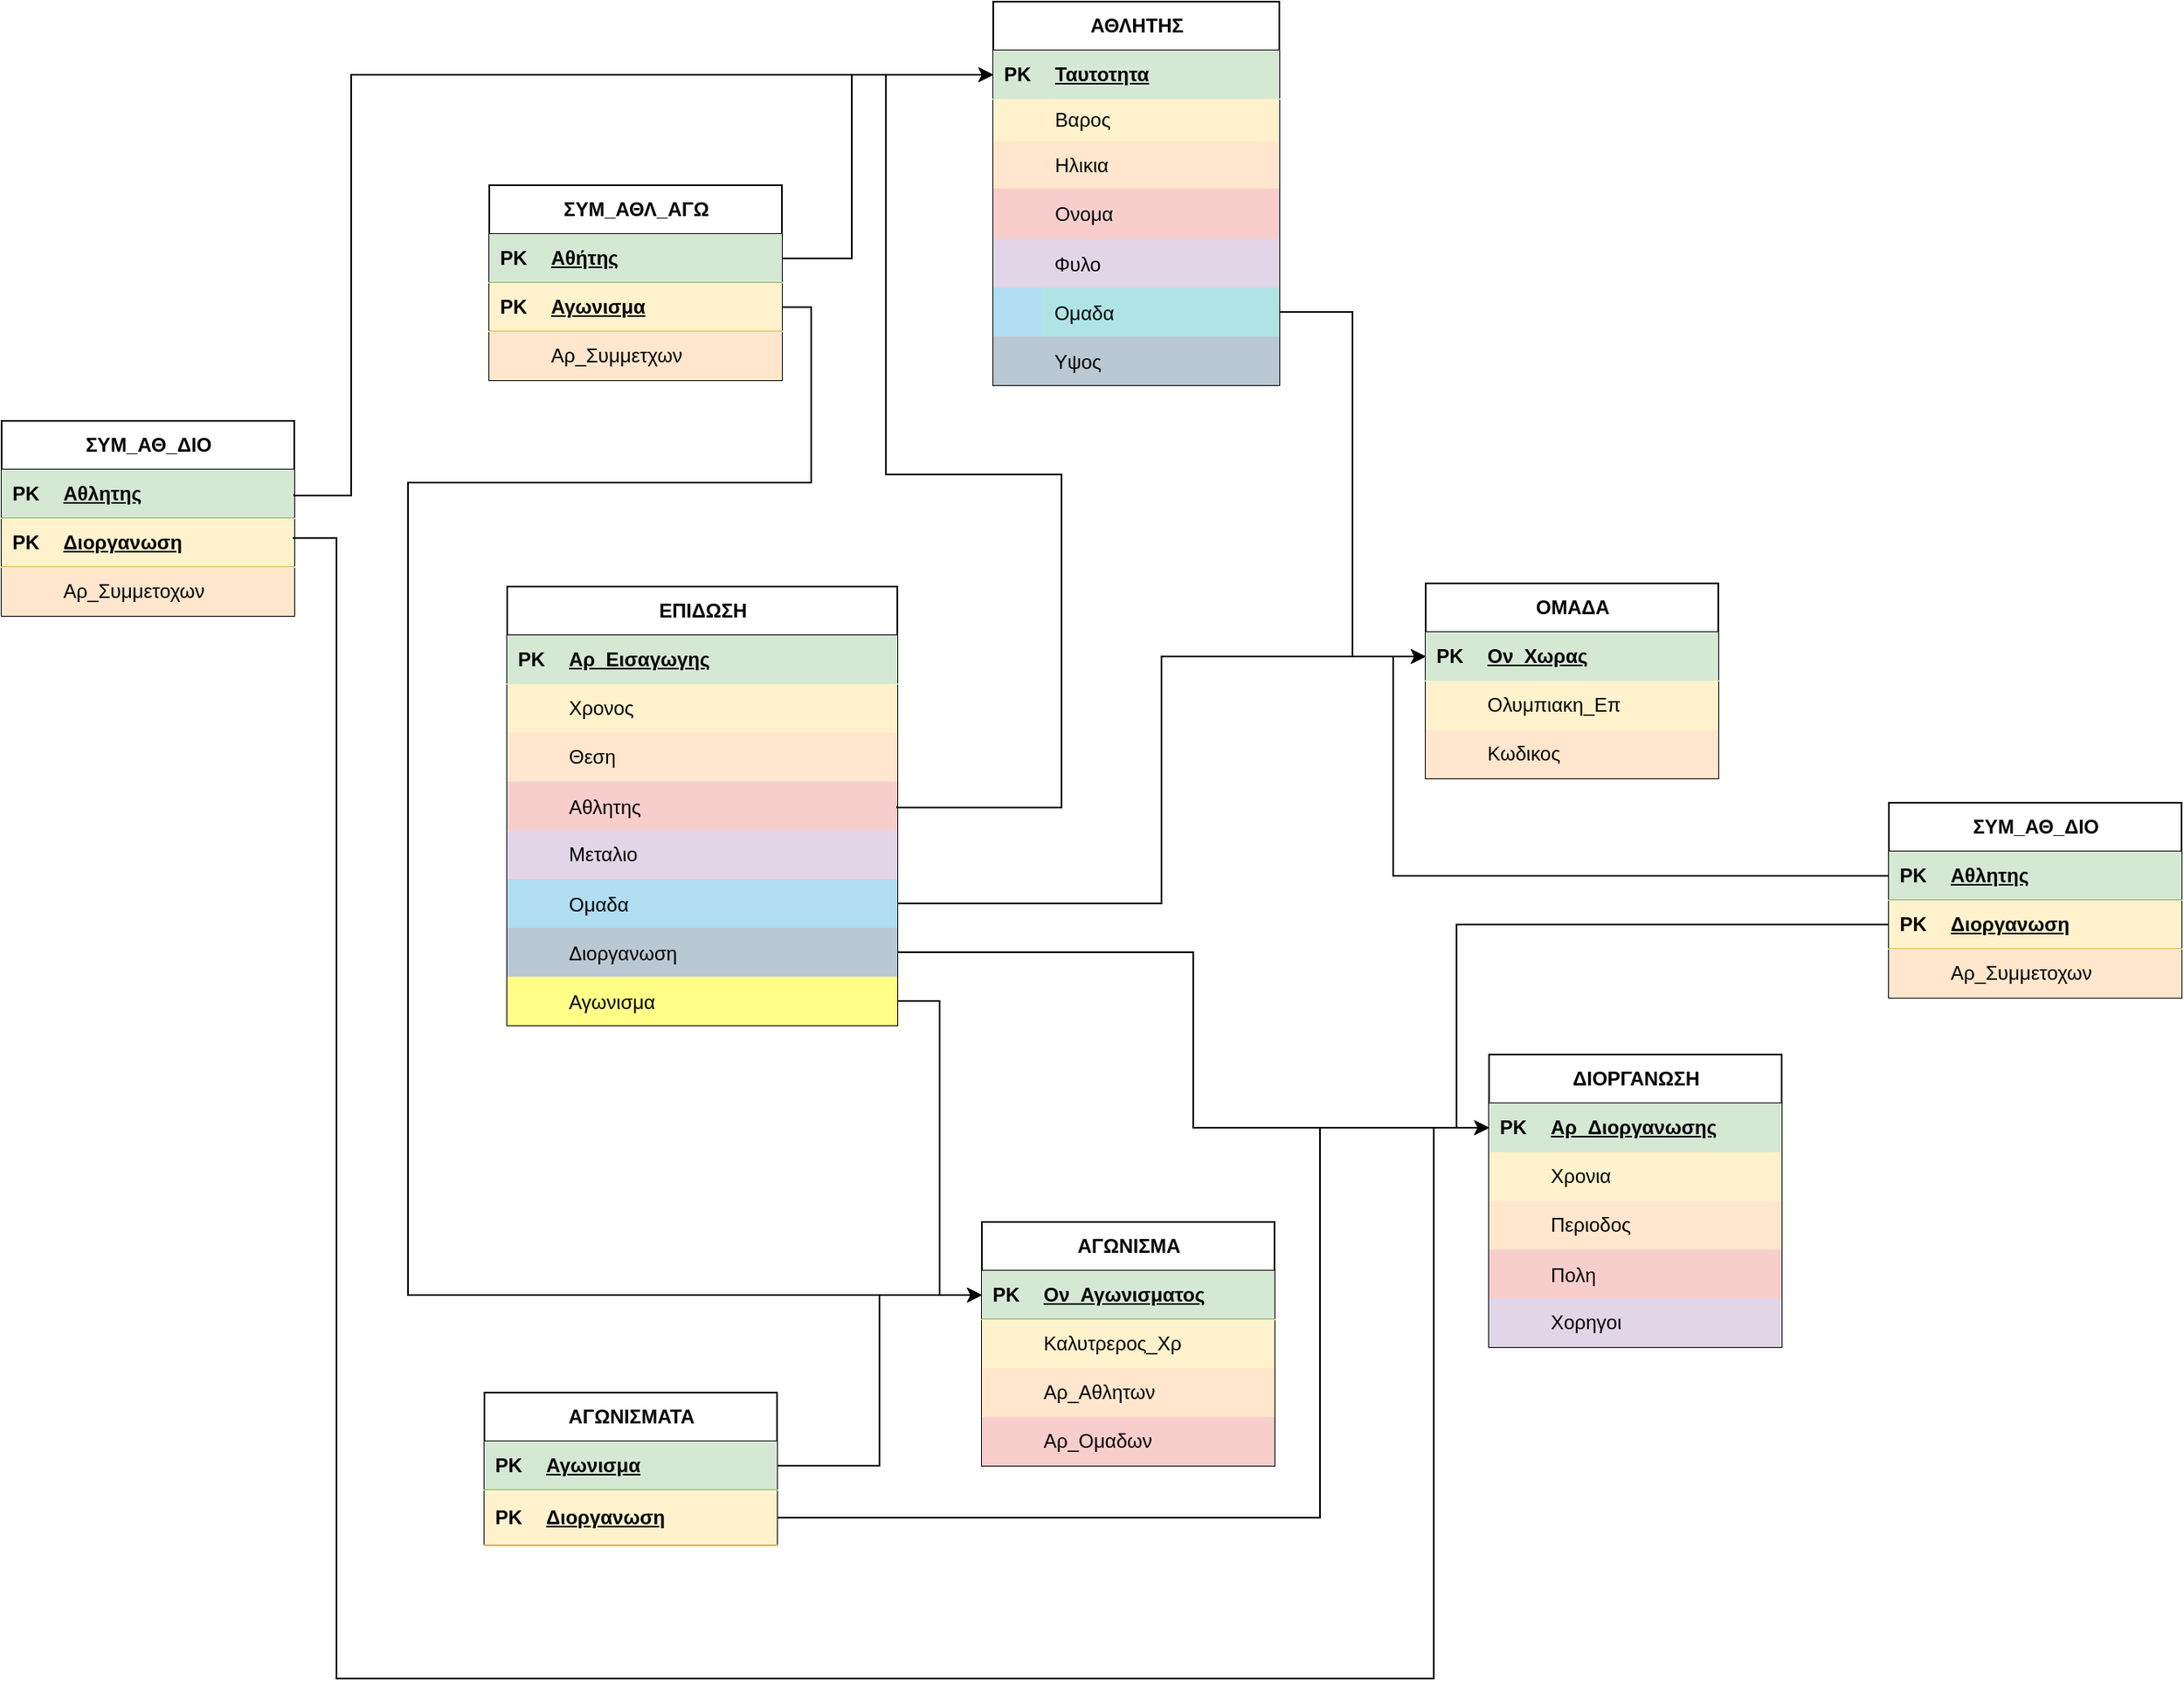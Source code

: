 <mxfile version="24.2.2" type="github">
  <diagram name="Page-1" id="Tyy3aNfQxwjEE3_ox_3G">
    <mxGraphModel dx="3590" dy="1300" grid="0" gridSize="10" guides="1" tooltips="1" connect="1" arrows="1" fold="1" page="0" pageScale="1" pageWidth="850" pageHeight="1100" math="0" shadow="0">
      <root>
        <mxCell id="0" />
        <mxCell id="1" parent="0" />
        <mxCell id="5tVEvr6lmRdlk8YmA_Rq-5" value="ΑΘΛΗΤΗΣ" style="shape=table;startSize=30;container=1;collapsible=1;childLayout=tableLayout;fixedRows=1;rowLines=0;fontStyle=1;align=center;resizeLast=1;html=1;" parent="1" vertex="1">
          <mxGeometry x="-586" y="44" width="176" height="236.059" as="geometry" />
        </mxCell>
        <mxCell id="5tVEvr6lmRdlk8YmA_Rq-6" value="" style="shape=tableRow;horizontal=0;startSize=0;swimlaneHead=0;swimlaneBody=0;fillColor=#d5e8d4;collapsible=0;dropTarget=0;points=[[0,0.5],[1,0.5]];portConstraint=eastwest;top=0;left=0;right=0;bottom=1;strokeColor=#82b366;" parent="5tVEvr6lmRdlk8YmA_Rq-5" vertex="1">
          <mxGeometry y="30" width="176" height="30" as="geometry" />
        </mxCell>
        <mxCell id="5tVEvr6lmRdlk8YmA_Rq-7" value="PK" style="shape=partialRectangle;connectable=0;fillColor=#d5e8d4;top=0;left=0;bottom=0;right=0;fontStyle=1;overflow=hidden;whiteSpace=wrap;html=1;strokeColor=#82b366;" parent="5tVEvr6lmRdlk8YmA_Rq-6" vertex="1">
          <mxGeometry width="29.583" height="30" as="geometry">
            <mxRectangle width="29.583" height="30" as="alternateBounds" />
          </mxGeometry>
        </mxCell>
        <mxCell id="5tVEvr6lmRdlk8YmA_Rq-8" value="Ταυτοτητα" style="shape=partialRectangle;connectable=0;fillColor=#d5e8d4;top=0;left=0;bottom=0;right=0;align=left;spacingLeft=6;fontStyle=5;overflow=hidden;whiteSpace=wrap;html=1;strokeColor=#82b366;" parent="5tVEvr6lmRdlk8YmA_Rq-6" vertex="1">
          <mxGeometry x="29.583" width="146.417" height="30" as="geometry">
            <mxRectangle width="146.417" height="30" as="alternateBounds" />
          </mxGeometry>
        </mxCell>
        <mxCell id="5tVEvr6lmRdlk8YmA_Rq-9" value="" style="shape=tableRow;horizontal=0;startSize=0;swimlaneHead=0;swimlaneBody=0;fillColor=#fff2cc;collapsible=0;dropTarget=0;points=[[0,0.5],[1,0.5]];portConstraint=eastwest;top=0;left=0;right=0;bottom=0;strokeColor=#d6b656;" parent="5tVEvr6lmRdlk8YmA_Rq-5" vertex="1">
          <mxGeometry y="60" width="176" height="26" as="geometry" />
        </mxCell>
        <mxCell id="5tVEvr6lmRdlk8YmA_Rq-10" value="" style="shape=partialRectangle;connectable=0;fillColor=none;top=0;left=0;bottom=0;right=0;editable=1;overflow=hidden;whiteSpace=wrap;html=1;" parent="5tVEvr6lmRdlk8YmA_Rq-9" vertex="1">
          <mxGeometry width="29.583" height="26" as="geometry">
            <mxRectangle width="29.583" height="26" as="alternateBounds" />
          </mxGeometry>
        </mxCell>
        <mxCell id="5tVEvr6lmRdlk8YmA_Rq-11" value="Βαρος" style="shape=partialRectangle;connectable=0;fillColor=#fff2cc;top=0;left=0;bottom=0;right=0;align=left;spacingLeft=6;overflow=hidden;whiteSpace=wrap;html=1;strokeColor=#d6b656;" parent="5tVEvr6lmRdlk8YmA_Rq-9" vertex="1">
          <mxGeometry x="29.583" width="146.417" height="26" as="geometry">
            <mxRectangle width="146.417" height="26" as="alternateBounds" />
          </mxGeometry>
        </mxCell>
        <mxCell id="5tVEvr6lmRdlk8YmA_Rq-12" value="" style="shape=tableRow;horizontal=0;startSize=0;swimlaneHead=0;swimlaneBody=0;fillColor=#ffe6cc;collapsible=0;dropTarget=0;points=[[0,0.5],[1,0.5]];portConstraint=eastwest;top=0;left=0;right=0;bottom=0;strokeColor=#d79b00;" parent="5tVEvr6lmRdlk8YmA_Rq-5" vertex="1">
          <mxGeometry y="86" width="176" height="29" as="geometry" />
        </mxCell>
        <mxCell id="5tVEvr6lmRdlk8YmA_Rq-13" value="" style="shape=partialRectangle;connectable=0;fillColor=none;top=0;left=0;bottom=0;right=0;editable=1;overflow=hidden;whiteSpace=wrap;html=1;" parent="5tVEvr6lmRdlk8YmA_Rq-12" vertex="1">
          <mxGeometry width="29.583" height="29" as="geometry">
            <mxRectangle width="29.583" height="29" as="alternateBounds" />
          </mxGeometry>
        </mxCell>
        <mxCell id="5tVEvr6lmRdlk8YmA_Rq-14" value="Ηλικια" style="shape=partialRectangle;connectable=0;fillColor=#ffe6cc;top=0;left=0;bottom=0;right=0;align=left;spacingLeft=6;overflow=hidden;whiteSpace=wrap;html=1;strokeColor=#d79b00;" parent="5tVEvr6lmRdlk8YmA_Rq-12" vertex="1">
          <mxGeometry x="29.583" width="146.417" height="29" as="geometry">
            <mxRectangle width="146.417" height="29" as="alternateBounds" />
          </mxGeometry>
        </mxCell>
        <mxCell id="5tVEvr6lmRdlk8YmA_Rq-15" value="" style="shape=tableRow;horizontal=0;startSize=0;swimlaneHead=0;swimlaneBody=0;fillColor=#f8cecc;collapsible=0;dropTarget=0;points=[[0,0.5],[1,0.5]];portConstraint=eastwest;top=0;left=0;right=0;bottom=0;strokeColor=#b85450;" parent="5tVEvr6lmRdlk8YmA_Rq-5" vertex="1">
          <mxGeometry y="115" width="176" height="31" as="geometry" />
        </mxCell>
        <mxCell id="5tVEvr6lmRdlk8YmA_Rq-16" value="" style="shape=partialRectangle;connectable=0;fillColor=none;top=0;left=0;bottom=0;right=0;editable=1;overflow=hidden;whiteSpace=wrap;html=1;" parent="5tVEvr6lmRdlk8YmA_Rq-15" vertex="1">
          <mxGeometry width="29.583" height="31" as="geometry">
            <mxRectangle width="29.583" height="31" as="alternateBounds" />
          </mxGeometry>
        </mxCell>
        <mxCell id="5tVEvr6lmRdlk8YmA_Rq-17" value="Ονομα" style="shape=partialRectangle;connectable=0;fillColor=#f8cecc;top=0;left=0;bottom=0;right=0;align=left;spacingLeft=6;overflow=hidden;whiteSpace=wrap;html=1;strokeColor=#b85450;" parent="5tVEvr6lmRdlk8YmA_Rq-15" vertex="1">
          <mxGeometry x="29.583" width="146.417" height="31" as="geometry">
            <mxRectangle width="146.417" height="31" as="alternateBounds" />
          </mxGeometry>
        </mxCell>
        <mxCell id="5tVEvr6lmRdlk8YmA_Rq-31" value="" style="shape=tableRow;horizontal=0;startSize=0;swimlaneHead=0;swimlaneBody=0;fillColor=#e1d5e7;collapsible=0;dropTarget=0;points=[[0,0.5],[1,0.5]];portConstraint=eastwest;top=0;left=0;right=0;bottom=0;strokeColor=#9673a6;" parent="5tVEvr6lmRdlk8YmA_Rq-5" vertex="1">
          <mxGeometry y="146" width="176" height="30" as="geometry" />
        </mxCell>
        <mxCell id="5tVEvr6lmRdlk8YmA_Rq-32" value="" style="shape=partialRectangle;connectable=0;fillColor=none;top=0;left=0;bottom=0;right=0;editable=1;overflow=hidden;" parent="5tVEvr6lmRdlk8YmA_Rq-31" vertex="1">
          <mxGeometry width="29.583" height="30" as="geometry">
            <mxRectangle width="29.583" height="30" as="alternateBounds" />
          </mxGeometry>
        </mxCell>
        <mxCell id="5tVEvr6lmRdlk8YmA_Rq-33" value="Φυλο" style="shape=partialRectangle;connectable=0;fillColor=#e1d5e7;top=0;left=0;bottom=0;right=0;align=left;spacingLeft=6;overflow=hidden;strokeColor=#9673a6;" parent="5tVEvr6lmRdlk8YmA_Rq-31" vertex="1">
          <mxGeometry x="29.583" width="146.417" height="30" as="geometry">
            <mxRectangle width="146.417" height="30" as="alternateBounds" />
          </mxGeometry>
        </mxCell>
        <mxCell id="1LBN9_97U4UiJ9eBujWY-7" value="" style="shape=tableRow;horizontal=0;startSize=0;swimlaneHead=0;swimlaneBody=0;fillColor=#b1ddf0;collapsible=0;dropTarget=0;points=[[0,0.5],[1,0.5]];portConstraint=eastwest;top=0;left=0;right=0;bottom=0;strokeColor=#10739e;" vertex="1" parent="5tVEvr6lmRdlk8YmA_Rq-5">
          <mxGeometry y="176" width="176" height="30" as="geometry" />
        </mxCell>
        <mxCell id="1LBN9_97U4UiJ9eBujWY-8" value="" style="shape=partialRectangle;connectable=0;fillColor=none;top=0;left=0;bottom=0;right=0;editable=1;overflow=hidden;" vertex="1" parent="1LBN9_97U4UiJ9eBujWY-7">
          <mxGeometry width="29.583" height="30" as="geometry">
            <mxRectangle width="29.583" height="30" as="alternateBounds" />
          </mxGeometry>
        </mxCell>
        <mxCell id="1LBN9_97U4UiJ9eBujWY-9" value="Ομαδα" style="shape=partialRectangle;connectable=0;fillColor=#b0e3e6;top=0;left=0;bottom=0;right=0;align=left;spacingLeft=6;overflow=hidden;strokeColor=#0e8088;" vertex="1" parent="1LBN9_97U4UiJ9eBujWY-7">
          <mxGeometry x="29.583" width="146.417" height="30" as="geometry">
            <mxRectangle width="146.417" height="30" as="alternateBounds" />
          </mxGeometry>
        </mxCell>
        <mxCell id="5tVEvr6lmRdlk8YmA_Rq-23" value="" style="shape=tableRow;horizontal=0;startSize=0;swimlaneHead=0;swimlaneBody=0;fillColor=#bac8d3;collapsible=0;dropTarget=0;points=[[0,0.5],[1,0.5]];portConstraint=eastwest;top=0;left=0;right=0;bottom=0;strokeColor=#23445d;" parent="5tVEvr6lmRdlk8YmA_Rq-5" vertex="1">
          <mxGeometry y="206" width="176" height="30" as="geometry" />
        </mxCell>
        <mxCell id="5tVEvr6lmRdlk8YmA_Rq-24" value="" style="shape=partialRectangle;connectable=0;fillColor=none;top=0;left=0;bottom=0;right=0;editable=1;overflow=hidden;" parent="5tVEvr6lmRdlk8YmA_Rq-23" vertex="1">
          <mxGeometry width="29.583" height="30" as="geometry">
            <mxRectangle width="29.583" height="30" as="alternateBounds" />
          </mxGeometry>
        </mxCell>
        <mxCell id="5tVEvr6lmRdlk8YmA_Rq-25" value="Υψος" style="shape=partialRectangle;connectable=0;fillColor=#bac8d3;top=0;left=0;bottom=0;right=0;align=left;spacingLeft=6;overflow=hidden;strokeColor=#23445d;" parent="5tVEvr6lmRdlk8YmA_Rq-23" vertex="1">
          <mxGeometry x="29.583" width="146.417" height="30" as="geometry">
            <mxRectangle width="146.417" height="30" as="alternateBounds" />
          </mxGeometry>
        </mxCell>
        <mxCell id="5tVEvr6lmRdlk8YmA_Rq-19" value="" style="shape=tableRow;horizontal=0;startSize=0;swimlaneHead=0;swimlaneBody=0;fillColor=none;collapsible=0;dropTarget=0;points=[[0,0.5],[1,0.5]];portConstraint=eastwest;top=0;left=0;right=0;bottom=0;" parent="1" vertex="1">
          <mxGeometry x="-315" y="477" width="180" height="60" as="geometry" />
        </mxCell>
        <mxCell id="5tVEvr6lmRdlk8YmA_Rq-20" value="" style="shape=partialRectangle;connectable=0;fillColor=none;top=0;left=0;bottom=0;right=0;editable=1;overflow=hidden;whiteSpace=wrap;html=1;" parent="5tVEvr6lmRdlk8YmA_Rq-19" vertex="1">
          <mxGeometry width="30" height="60" as="geometry">
            <mxRectangle width="30" height="30" as="alternateBounds" />
          </mxGeometry>
        </mxCell>
        <mxCell id="5tVEvr6lmRdlk8YmA_Rq-41" value="ΔΙΟΡΓΑΝΩΣΗ" style="shape=table;startSize=30;container=1;collapsible=1;childLayout=tableLayout;fixedRows=1;rowLines=0;fontStyle=1;align=center;resizeLast=1;html=1;" parent="1" vertex="1">
          <mxGeometry x="-281" y="692" width="180" height="180" as="geometry" />
        </mxCell>
        <mxCell id="5tVEvr6lmRdlk8YmA_Rq-42" value="" style="shape=tableRow;horizontal=0;startSize=0;swimlaneHead=0;swimlaneBody=0;fillColor=none;collapsible=0;dropTarget=0;points=[[0,0.5],[1,0.5]];portConstraint=eastwest;top=0;left=0;right=0;bottom=1;" parent="5tVEvr6lmRdlk8YmA_Rq-41" vertex="1">
          <mxGeometry y="30" width="180" height="30" as="geometry" />
        </mxCell>
        <mxCell id="5tVEvr6lmRdlk8YmA_Rq-43" value="PK" style="shape=partialRectangle;connectable=0;fillColor=#d5e8d4;top=0;left=0;bottom=0;right=0;fontStyle=1;overflow=hidden;whiteSpace=wrap;html=1;strokeColor=#82b366;" parent="5tVEvr6lmRdlk8YmA_Rq-42" vertex="1">
          <mxGeometry width="30" height="30" as="geometry">
            <mxRectangle width="30" height="30" as="alternateBounds" />
          </mxGeometry>
        </mxCell>
        <mxCell id="5tVEvr6lmRdlk8YmA_Rq-44" value="Αρ_Διοργανωσης" style="shape=partialRectangle;connectable=0;fillColor=#d5e8d4;top=0;left=0;bottom=0;right=0;align=left;spacingLeft=6;fontStyle=5;overflow=hidden;whiteSpace=wrap;html=1;strokeColor=#82b366;" parent="5tVEvr6lmRdlk8YmA_Rq-42" vertex="1">
          <mxGeometry x="30" width="150" height="30" as="geometry">
            <mxRectangle width="150" height="30" as="alternateBounds" />
          </mxGeometry>
        </mxCell>
        <mxCell id="5tVEvr6lmRdlk8YmA_Rq-45" value="" style="shape=tableRow;horizontal=0;startSize=0;swimlaneHead=0;swimlaneBody=0;fillColor=#fff2cc;collapsible=0;dropTarget=0;points=[[0,0.5],[1,0.5]];portConstraint=eastwest;top=0;left=0;right=0;bottom=0;strokeColor=#d6b656;" parent="5tVEvr6lmRdlk8YmA_Rq-41" vertex="1">
          <mxGeometry y="60" width="180" height="30" as="geometry" />
        </mxCell>
        <mxCell id="5tVEvr6lmRdlk8YmA_Rq-46" value="" style="shape=partialRectangle;connectable=0;fillColor=none;top=0;left=0;bottom=0;right=0;editable=1;overflow=hidden;whiteSpace=wrap;html=1;" parent="5tVEvr6lmRdlk8YmA_Rq-45" vertex="1">
          <mxGeometry width="30" height="30" as="geometry">
            <mxRectangle width="30" height="30" as="alternateBounds" />
          </mxGeometry>
        </mxCell>
        <mxCell id="5tVEvr6lmRdlk8YmA_Rq-47" value="Χρονια" style="shape=partialRectangle;connectable=0;fillColor=none;top=0;left=0;bottom=0;right=0;align=left;spacingLeft=6;overflow=hidden;whiteSpace=wrap;html=1;" parent="5tVEvr6lmRdlk8YmA_Rq-45" vertex="1">
          <mxGeometry x="30" width="150" height="30" as="geometry">
            <mxRectangle width="150" height="30" as="alternateBounds" />
          </mxGeometry>
        </mxCell>
        <mxCell id="5tVEvr6lmRdlk8YmA_Rq-48" value="" style="shape=tableRow;horizontal=0;startSize=0;swimlaneHead=0;swimlaneBody=0;fillColor=#ffe6cc;collapsible=0;dropTarget=0;points=[[0,0.5],[1,0.5]];portConstraint=eastwest;top=0;left=0;right=0;bottom=0;strokeColor=#d79b00;" parent="5tVEvr6lmRdlk8YmA_Rq-41" vertex="1">
          <mxGeometry y="90" width="180" height="30" as="geometry" />
        </mxCell>
        <mxCell id="5tVEvr6lmRdlk8YmA_Rq-49" value="" style="shape=partialRectangle;connectable=0;fillColor=none;top=0;left=0;bottom=0;right=0;editable=1;overflow=hidden;whiteSpace=wrap;html=1;" parent="5tVEvr6lmRdlk8YmA_Rq-48" vertex="1">
          <mxGeometry width="30" height="30" as="geometry">
            <mxRectangle width="30" height="30" as="alternateBounds" />
          </mxGeometry>
        </mxCell>
        <mxCell id="5tVEvr6lmRdlk8YmA_Rq-50" value="Περιοδος" style="shape=partialRectangle;connectable=0;fillColor=none;top=0;left=0;bottom=0;right=0;align=left;spacingLeft=6;overflow=hidden;whiteSpace=wrap;html=1;" parent="5tVEvr6lmRdlk8YmA_Rq-48" vertex="1">
          <mxGeometry x="30" width="150" height="30" as="geometry">
            <mxRectangle width="150" height="30" as="alternateBounds" />
          </mxGeometry>
        </mxCell>
        <mxCell id="5tVEvr6lmRdlk8YmA_Rq-54" value="" style="shape=tableRow;horizontal=0;startSize=0;swimlaneHead=0;swimlaneBody=0;fillColor=#f8cecc;collapsible=0;dropTarget=0;points=[[0,0.5],[1,0.5]];portConstraint=eastwest;top=0;left=0;right=0;bottom=0;strokeColor=#b85450;" parent="5tVEvr6lmRdlk8YmA_Rq-41" vertex="1">
          <mxGeometry y="120" width="180" height="30" as="geometry" />
        </mxCell>
        <mxCell id="5tVEvr6lmRdlk8YmA_Rq-55" value="" style="shape=partialRectangle;connectable=0;fillColor=none;top=0;left=0;bottom=0;right=0;editable=1;overflow=hidden;" parent="5tVEvr6lmRdlk8YmA_Rq-54" vertex="1">
          <mxGeometry width="30" height="30" as="geometry">
            <mxRectangle width="30" height="30" as="alternateBounds" />
          </mxGeometry>
        </mxCell>
        <mxCell id="5tVEvr6lmRdlk8YmA_Rq-56" value="Πολη" style="shape=partialRectangle;connectable=0;fillColor=none;top=0;left=0;bottom=0;right=0;align=left;spacingLeft=6;overflow=hidden;" parent="5tVEvr6lmRdlk8YmA_Rq-54" vertex="1">
          <mxGeometry x="30" width="150" height="30" as="geometry">
            <mxRectangle width="150" height="30" as="alternateBounds" />
          </mxGeometry>
        </mxCell>
        <mxCell id="5tVEvr6lmRdlk8YmA_Rq-51" value="" style="shape=tableRow;horizontal=0;startSize=0;swimlaneHead=0;swimlaneBody=0;fillColor=#e1d5e7;collapsible=0;dropTarget=0;points=[[0,0.5],[1,0.5]];portConstraint=eastwest;top=0;left=0;right=0;bottom=0;strokeColor=#9673a6;" parent="5tVEvr6lmRdlk8YmA_Rq-41" vertex="1">
          <mxGeometry y="150" width="180" height="30" as="geometry" />
        </mxCell>
        <mxCell id="5tVEvr6lmRdlk8YmA_Rq-52" value="" style="shape=partialRectangle;connectable=0;fillColor=none;top=0;left=0;bottom=0;right=0;editable=1;overflow=hidden;whiteSpace=wrap;html=1;" parent="5tVEvr6lmRdlk8YmA_Rq-51" vertex="1">
          <mxGeometry width="30" height="30" as="geometry">
            <mxRectangle width="30" height="30" as="alternateBounds" />
          </mxGeometry>
        </mxCell>
        <mxCell id="5tVEvr6lmRdlk8YmA_Rq-53" value="Χορηγοι" style="shape=partialRectangle;connectable=0;fillColor=none;top=0;left=0;bottom=0;right=0;align=left;spacingLeft=6;overflow=hidden;whiteSpace=wrap;html=1;" parent="5tVEvr6lmRdlk8YmA_Rq-51" vertex="1">
          <mxGeometry x="30" width="150" height="30" as="geometry">
            <mxRectangle width="150" height="30" as="alternateBounds" />
          </mxGeometry>
        </mxCell>
        <mxCell id="5tVEvr6lmRdlk8YmA_Rq-60" value="ΕΠΙΔΩΣΗ" style="shape=table;startSize=30;container=1;collapsible=1;childLayout=tableLayout;fixedRows=1;rowLines=0;fontStyle=1;align=center;resizeLast=1;html=1;" parent="1" vertex="1">
          <mxGeometry x="-885" y="404" width="240" height="270" as="geometry" />
        </mxCell>
        <mxCell id="5tVEvr6lmRdlk8YmA_Rq-61" value="" style="shape=tableRow;horizontal=0;startSize=0;swimlaneHead=0;swimlaneBody=0;fillColor=#d5e8d4;collapsible=0;dropTarget=0;points=[[0,0.5],[1,0.5]];portConstraint=eastwest;top=0;left=0;right=0;bottom=1;strokeColor=#82b366;" parent="5tVEvr6lmRdlk8YmA_Rq-60" vertex="1">
          <mxGeometry y="30" width="240" height="30" as="geometry" />
        </mxCell>
        <mxCell id="5tVEvr6lmRdlk8YmA_Rq-62" value="PK" style="shape=partialRectangle;connectable=0;fillColor=#d5e8d4;top=0;left=0;bottom=0;right=0;fontStyle=1;overflow=hidden;whiteSpace=wrap;html=1;strokeColor=#82b366;" parent="5tVEvr6lmRdlk8YmA_Rq-61" vertex="1">
          <mxGeometry width="30" height="30" as="geometry">
            <mxRectangle width="30" height="30" as="alternateBounds" />
          </mxGeometry>
        </mxCell>
        <mxCell id="5tVEvr6lmRdlk8YmA_Rq-63" value="Αρ_Εισαγωγης" style="shape=partialRectangle;connectable=0;fillColor=#d5e8d4;top=0;left=0;bottom=0;right=0;align=left;spacingLeft=6;fontStyle=5;overflow=hidden;whiteSpace=wrap;html=1;strokeColor=#82b366;" parent="5tVEvr6lmRdlk8YmA_Rq-61" vertex="1">
          <mxGeometry x="30" width="210" height="30" as="geometry">
            <mxRectangle width="210" height="30" as="alternateBounds" />
          </mxGeometry>
        </mxCell>
        <mxCell id="5tVEvr6lmRdlk8YmA_Rq-64" value="" style="shape=tableRow;horizontal=0;startSize=0;swimlaneHead=0;swimlaneBody=0;fillColor=#fff2cc;collapsible=0;dropTarget=0;points=[[0,0.5],[1,0.5]];portConstraint=eastwest;top=0;left=0;right=0;bottom=0;strokeColor=#d6b656;" parent="5tVEvr6lmRdlk8YmA_Rq-60" vertex="1">
          <mxGeometry y="60" width="240" height="30" as="geometry" />
        </mxCell>
        <mxCell id="5tVEvr6lmRdlk8YmA_Rq-65" value="" style="shape=partialRectangle;connectable=0;fillColor=none;top=0;left=0;bottom=0;right=0;editable=1;overflow=hidden;whiteSpace=wrap;html=1;" parent="5tVEvr6lmRdlk8YmA_Rq-64" vertex="1">
          <mxGeometry width="30" height="30" as="geometry">
            <mxRectangle width="30" height="30" as="alternateBounds" />
          </mxGeometry>
        </mxCell>
        <mxCell id="5tVEvr6lmRdlk8YmA_Rq-66" value="Χρονος" style="shape=partialRectangle;connectable=0;fillColor=#fff2cc;top=0;left=0;bottom=0;right=0;align=left;spacingLeft=6;overflow=hidden;whiteSpace=wrap;html=1;strokeColor=#d6b656;" parent="5tVEvr6lmRdlk8YmA_Rq-64" vertex="1">
          <mxGeometry x="30" width="210" height="30" as="geometry">
            <mxRectangle width="210" height="30" as="alternateBounds" />
          </mxGeometry>
        </mxCell>
        <mxCell id="5tVEvr6lmRdlk8YmA_Rq-67" value="" style="shape=tableRow;horizontal=0;startSize=0;swimlaneHead=0;swimlaneBody=0;fillColor=#ffe6cc;collapsible=0;dropTarget=0;points=[[0,0.5],[1,0.5]];portConstraint=eastwest;top=0;left=0;right=0;bottom=0;strokeColor=#d79b00;" parent="5tVEvr6lmRdlk8YmA_Rq-60" vertex="1">
          <mxGeometry y="90" width="240" height="30" as="geometry" />
        </mxCell>
        <mxCell id="5tVEvr6lmRdlk8YmA_Rq-68" value="" style="shape=partialRectangle;connectable=0;fillColor=none;top=0;left=0;bottom=0;right=0;editable=1;overflow=hidden;whiteSpace=wrap;html=1;" parent="5tVEvr6lmRdlk8YmA_Rq-67" vertex="1">
          <mxGeometry width="30" height="30" as="geometry">
            <mxRectangle width="30" height="30" as="alternateBounds" />
          </mxGeometry>
        </mxCell>
        <mxCell id="5tVEvr6lmRdlk8YmA_Rq-69" value="Θεση" style="shape=partialRectangle;connectable=0;fillColor=#ffe6cc;top=0;left=0;bottom=0;right=0;align=left;spacingLeft=6;overflow=hidden;whiteSpace=wrap;html=1;strokeColor=#d79b00;perimeterSpacing=1;" parent="5tVEvr6lmRdlk8YmA_Rq-67" vertex="1">
          <mxGeometry x="30" width="210" height="30" as="geometry">
            <mxRectangle width="210" height="30" as="alternateBounds" />
          </mxGeometry>
        </mxCell>
        <mxCell id="1LBN9_97U4UiJ9eBujWY-1" value="" style="shape=tableRow;horizontal=0;startSize=0;swimlaneHead=0;swimlaneBody=0;fillColor=#f8cecc;collapsible=0;dropTarget=0;points=[[0,0.5],[1,0.5]];portConstraint=eastwest;top=0;left=0;right=0;bottom=0;strokeColor=#b85450;" vertex="1" parent="5tVEvr6lmRdlk8YmA_Rq-60">
          <mxGeometry y="120" width="240" height="30" as="geometry" />
        </mxCell>
        <mxCell id="1LBN9_97U4UiJ9eBujWY-2" value="" style="shape=partialRectangle;connectable=0;fillColor=none;top=0;left=0;bottom=0;right=0;editable=1;overflow=hidden;" vertex="1" parent="1LBN9_97U4UiJ9eBujWY-1">
          <mxGeometry width="30" height="30" as="geometry">
            <mxRectangle width="30" height="30" as="alternateBounds" />
          </mxGeometry>
        </mxCell>
        <mxCell id="1LBN9_97U4UiJ9eBujWY-3" value="Aθλητης" style="shape=partialRectangle;connectable=0;fillColor=#f8cecc;top=0;left=0;bottom=0;right=0;align=left;spacingLeft=6;overflow=hidden;strokeColor=#b85450;" vertex="1" parent="1LBN9_97U4UiJ9eBujWY-1">
          <mxGeometry x="30" width="210" height="30" as="geometry">
            <mxRectangle width="210" height="30" as="alternateBounds" />
          </mxGeometry>
        </mxCell>
        <mxCell id="5tVEvr6lmRdlk8YmA_Rq-70" value="" style="shape=tableRow;horizontal=0;startSize=0;swimlaneHead=0;swimlaneBody=0;fillColor=#e1d5e7;collapsible=0;dropTarget=0;points=[[0,0.5],[1,0.5]];portConstraint=eastwest;top=0;left=0;right=0;bottom=0;strokeColor=#9673a6;" parent="5tVEvr6lmRdlk8YmA_Rq-60" vertex="1">
          <mxGeometry y="150" width="240" height="30" as="geometry" />
        </mxCell>
        <mxCell id="5tVEvr6lmRdlk8YmA_Rq-71" value="" style="shape=partialRectangle;connectable=0;fillColor=none;top=0;left=0;bottom=0;right=0;editable=1;overflow=hidden;whiteSpace=wrap;html=1;" parent="5tVEvr6lmRdlk8YmA_Rq-70" vertex="1">
          <mxGeometry width="30" height="30" as="geometry">
            <mxRectangle width="30" height="30" as="alternateBounds" />
          </mxGeometry>
        </mxCell>
        <mxCell id="5tVEvr6lmRdlk8YmA_Rq-72" value="Μεταλιο" style="shape=partialRectangle;connectable=0;fillColor=#e1d5e7;top=0;left=0;bottom=0;right=0;align=left;spacingLeft=6;overflow=hidden;whiteSpace=wrap;html=1;strokeColor=#9673a6;" parent="5tVEvr6lmRdlk8YmA_Rq-70" vertex="1">
          <mxGeometry x="30" width="210" height="30" as="geometry">
            <mxRectangle width="210" height="30" as="alternateBounds" />
          </mxGeometry>
        </mxCell>
        <mxCell id="1LBN9_97U4UiJ9eBujWY-14" value="" style="shape=tableRow;horizontal=0;startSize=0;swimlaneHead=0;swimlaneBody=0;fillColor=#b1ddf0;collapsible=0;dropTarget=0;points=[[0,0.5],[1,0.5]];portConstraint=eastwest;top=0;left=0;right=0;bottom=0;strokeColor=#10739e;" vertex="1" parent="5tVEvr6lmRdlk8YmA_Rq-60">
          <mxGeometry y="180" width="240" height="30" as="geometry" />
        </mxCell>
        <mxCell id="1LBN9_97U4UiJ9eBujWY-15" value="" style="shape=partialRectangle;connectable=0;fillColor=none;top=0;left=0;bottom=0;right=0;editable=1;overflow=hidden;" vertex="1" parent="1LBN9_97U4UiJ9eBujWY-14">
          <mxGeometry width="30" height="30" as="geometry">
            <mxRectangle width="30" height="30" as="alternateBounds" />
          </mxGeometry>
        </mxCell>
        <mxCell id="1LBN9_97U4UiJ9eBujWY-16" value="Ομαδα" style="shape=partialRectangle;connectable=0;fillColor=#b1ddf0;top=0;left=0;bottom=0;right=0;align=left;spacingLeft=6;overflow=hidden;strokeColor=#10739e;" vertex="1" parent="1LBN9_97U4UiJ9eBujWY-14">
          <mxGeometry x="30" width="210" height="30" as="geometry">
            <mxRectangle width="210" height="30" as="alternateBounds" />
          </mxGeometry>
        </mxCell>
        <mxCell id="1LBN9_97U4UiJ9eBujWY-19" value="" style="shape=tableRow;horizontal=0;startSize=0;swimlaneHead=0;swimlaneBody=0;fillColor=#bac8d3;collapsible=0;dropTarget=0;points=[[0,0.5],[1,0.5]];portConstraint=eastwest;top=0;left=0;right=0;bottom=0;strokeColor=#23445d;" vertex="1" parent="5tVEvr6lmRdlk8YmA_Rq-60">
          <mxGeometry y="210" width="240" height="30" as="geometry" />
        </mxCell>
        <mxCell id="1LBN9_97U4UiJ9eBujWY-20" value="" style="shape=partialRectangle;connectable=0;fillColor=none;top=0;left=0;bottom=0;right=0;editable=1;overflow=hidden;" vertex="1" parent="1LBN9_97U4UiJ9eBujWY-19">
          <mxGeometry width="30" height="30" as="geometry">
            <mxRectangle width="30" height="30" as="alternateBounds" />
          </mxGeometry>
        </mxCell>
        <mxCell id="1LBN9_97U4UiJ9eBujWY-21" value="Διοργανωση" style="shape=partialRectangle;connectable=0;fillColor=#bac8d3;top=0;left=0;bottom=0;right=0;align=left;spacingLeft=6;overflow=hidden;strokeColor=#23445d;" vertex="1" parent="1LBN9_97U4UiJ9eBujWY-19">
          <mxGeometry x="30" width="210" height="30" as="geometry">
            <mxRectangle width="210" height="30" as="alternateBounds" />
          </mxGeometry>
        </mxCell>
        <mxCell id="1LBN9_97U4UiJ9eBujWY-23" value="" style="shape=tableRow;horizontal=0;startSize=0;swimlaneHead=0;swimlaneBody=0;fillColor=#ffff88;collapsible=0;dropTarget=0;points=[[0,0.5],[1,0.5]];portConstraint=eastwest;top=0;left=0;right=0;bottom=0;strokeColor=#36393d;" vertex="1" parent="5tVEvr6lmRdlk8YmA_Rq-60">
          <mxGeometry y="240" width="240" height="30" as="geometry" />
        </mxCell>
        <mxCell id="1LBN9_97U4UiJ9eBujWY-24" value="" style="shape=partialRectangle;connectable=0;fillColor=none;top=0;left=0;bottom=0;right=0;editable=1;overflow=hidden;" vertex="1" parent="1LBN9_97U4UiJ9eBujWY-23">
          <mxGeometry width="30" height="30" as="geometry">
            <mxRectangle width="30" height="30" as="alternateBounds" />
          </mxGeometry>
        </mxCell>
        <mxCell id="1LBN9_97U4UiJ9eBujWY-25" value="Αγωνισμα" style="shape=partialRectangle;connectable=0;fillColor=#ffff88;top=0;left=0;bottom=0;right=0;align=left;spacingLeft=6;overflow=hidden;strokeColor=#36393d;" vertex="1" parent="1LBN9_97U4UiJ9eBujWY-23">
          <mxGeometry x="30" width="210" height="30" as="geometry">
            <mxRectangle width="210" height="30" as="alternateBounds" />
          </mxGeometry>
        </mxCell>
        <mxCell id="5tVEvr6lmRdlk8YmA_Rq-73" value="ΟΜΑΔΑ" style="shape=table;startSize=30;container=1;collapsible=1;childLayout=tableLayout;fixedRows=1;rowLines=0;fontStyle=1;align=center;resizeLast=1;html=1;" parent="1" vertex="1">
          <mxGeometry x="-320" y="402" width="180" height="120" as="geometry" />
        </mxCell>
        <mxCell id="5tVEvr6lmRdlk8YmA_Rq-74" value="" style="shape=tableRow;horizontal=0;startSize=0;swimlaneHead=0;swimlaneBody=0;fillColor=#d5e8d4;collapsible=0;dropTarget=0;points=[[0,0.5],[1,0.5]];portConstraint=eastwest;top=0;left=0;right=0;bottom=1;strokeColor=#82b366;" parent="5tVEvr6lmRdlk8YmA_Rq-73" vertex="1">
          <mxGeometry y="30" width="180" height="30" as="geometry" />
        </mxCell>
        <mxCell id="5tVEvr6lmRdlk8YmA_Rq-75" value="PK" style="shape=partialRectangle;connectable=0;fillColor=#d5e8d4;top=0;left=0;bottom=0;right=0;fontStyle=1;overflow=hidden;whiteSpace=wrap;html=1;strokeColor=#82b366;" parent="5tVEvr6lmRdlk8YmA_Rq-74" vertex="1">
          <mxGeometry width="30" height="30" as="geometry">
            <mxRectangle width="30" height="30" as="alternateBounds" />
          </mxGeometry>
        </mxCell>
        <mxCell id="5tVEvr6lmRdlk8YmA_Rq-76" value="Ον_Χωρας" style="shape=partialRectangle;connectable=0;fillColor=#d5e8d4;top=0;left=0;bottom=0;right=0;align=left;spacingLeft=6;fontStyle=5;overflow=hidden;whiteSpace=wrap;html=1;strokeColor=#82b366;" parent="5tVEvr6lmRdlk8YmA_Rq-74" vertex="1">
          <mxGeometry x="30" width="150" height="30" as="geometry">
            <mxRectangle width="150" height="30" as="alternateBounds" />
          </mxGeometry>
        </mxCell>
        <mxCell id="5tVEvr6lmRdlk8YmA_Rq-77" value="" style="shape=tableRow;horizontal=0;startSize=0;swimlaneHead=0;swimlaneBody=0;fillColor=#fff2cc;collapsible=0;dropTarget=0;points=[[0,0.5],[1,0.5]];portConstraint=eastwest;top=0;left=0;right=0;bottom=0;strokeColor=#d6b656;" parent="5tVEvr6lmRdlk8YmA_Rq-73" vertex="1">
          <mxGeometry y="60" width="180" height="30" as="geometry" />
        </mxCell>
        <mxCell id="5tVEvr6lmRdlk8YmA_Rq-78" value="" style="shape=partialRectangle;connectable=0;fillColor=none;top=0;left=0;bottom=0;right=0;editable=1;overflow=hidden;whiteSpace=wrap;html=1;" parent="5tVEvr6lmRdlk8YmA_Rq-77" vertex="1">
          <mxGeometry width="30" height="30" as="geometry">
            <mxRectangle width="30" height="30" as="alternateBounds" />
          </mxGeometry>
        </mxCell>
        <mxCell id="5tVEvr6lmRdlk8YmA_Rq-79" value="Ολυμπιακη_Επ" style="shape=partialRectangle;connectable=0;fillColor=#fff2cc;top=0;left=0;bottom=0;right=0;align=left;spacingLeft=6;overflow=hidden;whiteSpace=wrap;html=1;strokeColor=#d6b656;" parent="5tVEvr6lmRdlk8YmA_Rq-77" vertex="1">
          <mxGeometry x="30" width="150" height="30" as="geometry">
            <mxRectangle width="150" height="30" as="alternateBounds" />
          </mxGeometry>
        </mxCell>
        <mxCell id="5tVEvr6lmRdlk8YmA_Rq-80" value="" style="shape=tableRow;horizontal=0;startSize=0;swimlaneHead=0;swimlaneBody=0;fillColor=#ffe6cc;collapsible=0;dropTarget=0;points=[[0,0.5],[1,0.5]];portConstraint=eastwest;top=0;left=0;right=0;bottom=0;strokeColor=#d79b00;" parent="5tVEvr6lmRdlk8YmA_Rq-73" vertex="1">
          <mxGeometry y="90" width="180" height="30" as="geometry" />
        </mxCell>
        <mxCell id="5tVEvr6lmRdlk8YmA_Rq-81" value="" style="shape=partialRectangle;connectable=0;fillColor=none;top=0;left=0;bottom=0;right=0;editable=1;overflow=hidden;whiteSpace=wrap;html=1;" parent="5tVEvr6lmRdlk8YmA_Rq-80" vertex="1">
          <mxGeometry width="30" height="30" as="geometry">
            <mxRectangle width="30" height="30" as="alternateBounds" />
          </mxGeometry>
        </mxCell>
        <mxCell id="5tVEvr6lmRdlk8YmA_Rq-82" value="Κωδικος" style="shape=partialRectangle;connectable=0;fillColor=#ffe6cc;top=0;left=0;bottom=0;right=0;align=left;spacingLeft=6;overflow=hidden;whiteSpace=wrap;html=1;strokeColor=#d79b00;" parent="5tVEvr6lmRdlk8YmA_Rq-80" vertex="1">
          <mxGeometry x="30" width="150" height="30" as="geometry">
            <mxRectangle width="150" height="30" as="alternateBounds" />
          </mxGeometry>
        </mxCell>
        <mxCell id="5tVEvr6lmRdlk8YmA_Rq-86" value="ΑΓΩΝΙΣΜΑ" style="shape=table;startSize=30;container=1;collapsible=1;childLayout=tableLayout;fixedRows=1;rowLines=0;fontStyle=1;align=center;resizeLast=1;html=1;" parent="1" vertex="1">
          <mxGeometry x="-593" y="795" width="180" height="150" as="geometry" />
        </mxCell>
        <mxCell id="5tVEvr6lmRdlk8YmA_Rq-87" value="" style="shape=tableRow;horizontal=0;startSize=0;swimlaneHead=0;swimlaneBody=0;fillColor=#d5e8d4;collapsible=0;dropTarget=0;points=[[0,0.5],[1,0.5]];portConstraint=eastwest;top=0;left=0;right=0;bottom=1;strokeColor=#82b366;" parent="5tVEvr6lmRdlk8YmA_Rq-86" vertex="1">
          <mxGeometry y="30" width="180" height="30" as="geometry" />
        </mxCell>
        <mxCell id="5tVEvr6lmRdlk8YmA_Rq-88" value="PK" style="shape=partialRectangle;connectable=0;fillColor=none;top=0;left=0;bottom=0;right=0;fontStyle=1;overflow=hidden;whiteSpace=wrap;html=1;" parent="5tVEvr6lmRdlk8YmA_Rq-87" vertex="1">
          <mxGeometry width="30" height="30" as="geometry">
            <mxRectangle width="30" height="30" as="alternateBounds" />
          </mxGeometry>
        </mxCell>
        <mxCell id="5tVEvr6lmRdlk8YmA_Rq-89" value="Ον_Αγωνισματος" style="shape=partialRectangle;connectable=0;fillColor=none;top=0;left=0;bottom=0;right=0;align=left;spacingLeft=6;fontStyle=5;overflow=hidden;whiteSpace=wrap;html=1;" parent="5tVEvr6lmRdlk8YmA_Rq-87" vertex="1">
          <mxGeometry x="30" width="150" height="30" as="geometry">
            <mxRectangle width="150" height="30" as="alternateBounds" />
          </mxGeometry>
        </mxCell>
        <mxCell id="5tVEvr6lmRdlk8YmA_Rq-90" value="" style="shape=tableRow;horizontal=0;startSize=0;swimlaneHead=0;swimlaneBody=0;fillColor=#fff2cc;collapsible=0;dropTarget=0;points=[[0,0.5],[1,0.5]];portConstraint=eastwest;top=0;left=0;right=0;bottom=0;strokeColor=#d6b656;" parent="5tVEvr6lmRdlk8YmA_Rq-86" vertex="1">
          <mxGeometry y="60" width="180" height="30" as="geometry" />
        </mxCell>
        <mxCell id="5tVEvr6lmRdlk8YmA_Rq-91" value="" style="shape=partialRectangle;connectable=0;fillColor=none;top=0;left=0;bottom=0;right=0;editable=1;overflow=hidden;whiteSpace=wrap;html=1;" parent="5tVEvr6lmRdlk8YmA_Rq-90" vertex="1">
          <mxGeometry width="30" height="30" as="geometry">
            <mxRectangle width="30" height="30" as="alternateBounds" />
          </mxGeometry>
        </mxCell>
        <mxCell id="5tVEvr6lmRdlk8YmA_Rq-92" value="Καλυτρερος_Χρ" style="shape=partialRectangle;connectable=0;fillColor=none;top=0;left=0;bottom=0;right=0;align=left;spacingLeft=6;overflow=hidden;whiteSpace=wrap;html=1;" parent="5tVEvr6lmRdlk8YmA_Rq-90" vertex="1">
          <mxGeometry x="30" width="150" height="30" as="geometry">
            <mxRectangle width="150" height="30" as="alternateBounds" />
          </mxGeometry>
        </mxCell>
        <mxCell id="5tVEvr6lmRdlk8YmA_Rq-93" value="" style="shape=tableRow;horizontal=0;startSize=0;swimlaneHead=0;swimlaneBody=0;fillColor=#ffe6cc;collapsible=0;dropTarget=0;points=[[0,0.5],[1,0.5]];portConstraint=eastwest;top=0;left=0;right=0;bottom=0;strokeColor=#d79b00;" parent="5tVEvr6lmRdlk8YmA_Rq-86" vertex="1">
          <mxGeometry y="90" width="180" height="30" as="geometry" />
        </mxCell>
        <mxCell id="5tVEvr6lmRdlk8YmA_Rq-94" value="" style="shape=partialRectangle;connectable=0;fillColor=none;top=0;left=0;bottom=0;right=0;editable=1;overflow=hidden;whiteSpace=wrap;html=1;" parent="5tVEvr6lmRdlk8YmA_Rq-93" vertex="1">
          <mxGeometry width="30" height="30" as="geometry">
            <mxRectangle width="30" height="30" as="alternateBounds" />
          </mxGeometry>
        </mxCell>
        <mxCell id="5tVEvr6lmRdlk8YmA_Rq-95" value="Αρ_Αθλητων" style="shape=partialRectangle;connectable=0;fillColor=none;top=0;left=0;bottom=0;right=0;align=left;spacingLeft=6;overflow=hidden;whiteSpace=wrap;html=1;" parent="5tVEvr6lmRdlk8YmA_Rq-93" vertex="1">
          <mxGeometry x="30" width="150" height="30" as="geometry">
            <mxRectangle width="150" height="30" as="alternateBounds" />
          </mxGeometry>
        </mxCell>
        <mxCell id="5tVEvr6lmRdlk8YmA_Rq-96" value="" style="shape=tableRow;horizontal=0;startSize=0;swimlaneHead=0;swimlaneBody=0;fillColor=#f8cecc;collapsible=0;dropTarget=0;points=[[0,0.5],[1,0.5]];portConstraint=eastwest;top=0;left=0;right=0;bottom=0;strokeColor=#b85450;" parent="5tVEvr6lmRdlk8YmA_Rq-86" vertex="1">
          <mxGeometry y="120" width="180" height="30" as="geometry" />
        </mxCell>
        <mxCell id="5tVEvr6lmRdlk8YmA_Rq-97" value="" style="shape=partialRectangle;connectable=0;fillColor=none;top=0;left=0;bottom=0;right=0;editable=1;overflow=hidden;whiteSpace=wrap;html=1;" parent="5tVEvr6lmRdlk8YmA_Rq-96" vertex="1">
          <mxGeometry width="30" height="30" as="geometry">
            <mxRectangle width="30" height="30" as="alternateBounds" />
          </mxGeometry>
        </mxCell>
        <mxCell id="5tVEvr6lmRdlk8YmA_Rq-98" value="Αρ_Ομαδων" style="shape=partialRectangle;connectable=0;fillColor=none;top=0;left=0;bottom=0;right=0;align=left;spacingLeft=6;overflow=hidden;whiteSpace=wrap;html=1;" parent="5tVEvr6lmRdlk8YmA_Rq-96" vertex="1">
          <mxGeometry x="30" width="150" height="30" as="geometry">
            <mxRectangle width="150" height="30" as="alternateBounds" />
          </mxGeometry>
        </mxCell>
        <mxCell id="1LBN9_97U4UiJ9eBujWY-4" style="edgeStyle=orthogonalEdgeStyle;rounded=0;orthogonalLoop=1;jettySize=auto;html=1;exitX=1;exitY=0.5;exitDx=0;exitDy=0;entryX=0;entryY=0.5;entryDx=0;entryDy=0;" edge="1" parent="1">
          <mxGeometry relative="1" as="geometry">
            <mxPoint x="-645.03" y="539" as="sourcePoint" />
            <mxPoint x="-586.03" y="89" as="targetPoint" />
            <Array as="points">
              <mxPoint x="-544" y="540" />
              <mxPoint x="-544" y="335" />
              <mxPoint x="-652" y="335" />
              <mxPoint x="-652" y="89" />
            </Array>
          </mxGeometry>
        </mxCell>
        <mxCell id="1LBN9_97U4UiJ9eBujWY-10" style="edgeStyle=orthogonalEdgeStyle;rounded=0;orthogonalLoop=1;jettySize=auto;html=1;entryX=0;entryY=0.5;entryDx=0;entryDy=0;" edge="1" parent="1" source="1LBN9_97U4UiJ9eBujWY-7" target="5tVEvr6lmRdlk8YmA_Rq-74">
          <mxGeometry relative="1" as="geometry" />
        </mxCell>
        <mxCell id="1LBN9_97U4UiJ9eBujWY-17" style="edgeStyle=orthogonalEdgeStyle;rounded=0;orthogonalLoop=1;jettySize=auto;html=1;entryX=0;entryY=0.5;entryDx=0;entryDy=0;" edge="1" parent="1" source="1LBN9_97U4UiJ9eBujWY-14" target="5tVEvr6lmRdlk8YmA_Rq-74">
          <mxGeometry relative="1" as="geometry" />
        </mxCell>
        <mxCell id="1LBN9_97U4UiJ9eBujWY-22" style="edgeStyle=orthogonalEdgeStyle;rounded=0;orthogonalLoop=1;jettySize=auto;html=1;entryX=0;entryY=0.5;entryDx=0;entryDy=0;" edge="1" parent="1" source="1LBN9_97U4UiJ9eBujWY-19" target="5tVEvr6lmRdlk8YmA_Rq-42">
          <mxGeometry relative="1" as="geometry" />
        </mxCell>
        <mxCell id="1LBN9_97U4UiJ9eBujWY-26" style="edgeStyle=orthogonalEdgeStyle;rounded=0;orthogonalLoop=1;jettySize=auto;html=1;exitX=1;exitY=0.5;exitDx=0;exitDy=0;entryX=0;entryY=0.5;entryDx=0;entryDy=0;" edge="1" parent="1" source="1LBN9_97U4UiJ9eBujWY-23" target="5tVEvr6lmRdlk8YmA_Rq-87">
          <mxGeometry relative="1" as="geometry" />
        </mxCell>
        <mxCell id="1LBN9_97U4UiJ9eBujWY-27" value="ΣΥΜ_ΑΘΛ_ΑΓΩ" style="shape=table;startSize=30;container=1;collapsible=1;childLayout=tableLayout;fixedRows=1;rowLines=0;fontStyle=1;align=center;resizeLast=1;html=1;" vertex="1" parent="1">
          <mxGeometry x="-896" y="157" width="180" height="120" as="geometry" />
        </mxCell>
        <mxCell id="1LBN9_97U4UiJ9eBujWY-28" value="" style="shape=tableRow;horizontal=0;startSize=0;swimlaneHead=0;swimlaneBody=0;fillColor=#d5e8d4;collapsible=0;dropTarget=0;points=[[0,0.5],[1,0.5]];portConstraint=eastwest;top=0;left=0;right=0;bottom=1;strokeColor=#82b366;" vertex="1" parent="1LBN9_97U4UiJ9eBujWY-27">
          <mxGeometry y="30" width="180" height="30" as="geometry" />
        </mxCell>
        <mxCell id="1LBN9_97U4UiJ9eBujWY-29" value="PK" style="shape=partialRectangle;connectable=0;fillColor=none;top=0;left=0;bottom=0;right=0;fontStyle=1;overflow=hidden;whiteSpace=wrap;html=1;" vertex="1" parent="1LBN9_97U4UiJ9eBujWY-28">
          <mxGeometry width="30" height="30" as="geometry">
            <mxRectangle width="30" height="30" as="alternateBounds" />
          </mxGeometry>
        </mxCell>
        <mxCell id="1LBN9_97U4UiJ9eBujWY-30" value="Αθήτης" style="shape=partialRectangle;connectable=0;fillColor=none;top=0;left=0;bottom=0;right=0;align=left;spacingLeft=6;fontStyle=5;overflow=hidden;whiteSpace=wrap;html=1;" vertex="1" parent="1LBN9_97U4UiJ9eBujWY-28">
          <mxGeometry x="30" width="150" height="30" as="geometry">
            <mxRectangle width="150" height="30" as="alternateBounds" />
          </mxGeometry>
        </mxCell>
        <mxCell id="1LBN9_97U4UiJ9eBujWY-40" value="" style="shape=tableRow;horizontal=0;startSize=0;swimlaneHead=0;swimlaneBody=0;fillColor=#fff2cc;collapsible=0;dropTarget=0;points=[[0,0.5],[1,0.5]];portConstraint=eastwest;top=0;left=0;right=0;bottom=1;strokeColor=#d6b656;" vertex="1" parent="1LBN9_97U4UiJ9eBujWY-27">
          <mxGeometry y="60" width="180" height="30" as="geometry" />
        </mxCell>
        <mxCell id="1LBN9_97U4UiJ9eBujWY-41" value="PK" style="shape=partialRectangle;connectable=0;fillColor=none;top=0;left=0;bottom=0;right=0;fontStyle=1;overflow=hidden;whiteSpace=wrap;html=1;" vertex="1" parent="1LBN9_97U4UiJ9eBujWY-40">
          <mxGeometry width="30" height="30" as="geometry">
            <mxRectangle width="30" height="30" as="alternateBounds" />
          </mxGeometry>
        </mxCell>
        <mxCell id="1LBN9_97U4UiJ9eBujWY-42" value="Αγωνισμα" style="shape=partialRectangle;connectable=0;fillColor=none;top=0;left=0;bottom=0;right=0;align=left;spacingLeft=6;fontStyle=5;overflow=hidden;whiteSpace=wrap;html=1;" vertex="1" parent="1LBN9_97U4UiJ9eBujWY-40">
          <mxGeometry x="30" width="150" height="30" as="geometry">
            <mxRectangle width="150" height="30" as="alternateBounds" />
          </mxGeometry>
        </mxCell>
        <mxCell id="1LBN9_97U4UiJ9eBujWY-31" value="" style="shape=tableRow;horizontal=0;startSize=0;swimlaneHead=0;swimlaneBody=0;fillColor=#ffe6cc;collapsible=0;dropTarget=0;points=[[0,0.5],[1,0.5]];portConstraint=eastwest;top=0;left=0;right=0;bottom=0;strokeColor=#d79b00;" vertex="1" parent="1LBN9_97U4UiJ9eBujWY-27">
          <mxGeometry y="90" width="180" height="30" as="geometry" />
        </mxCell>
        <mxCell id="1LBN9_97U4UiJ9eBujWY-32" value="" style="shape=partialRectangle;connectable=0;fillColor=none;top=0;left=0;bottom=0;right=0;editable=1;overflow=hidden;whiteSpace=wrap;html=1;" vertex="1" parent="1LBN9_97U4UiJ9eBujWY-31">
          <mxGeometry width="30" height="30" as="geometry">
            <mxRectangle width="30" height="30" as="alternateBounds" />
          </mxGeometry>
        </mxCell>
        <mxCell id="1LBN9_97U4UiJ9eBujWY-33" value="Αρ_Συμμετχων" style="shape=partialRectangle;connectable=0;fillColor=none;top=0;left=0;bottom=0;right=0;align=left;spacingLeft=6;overflow=hidden;whiteSpace=wrap;html=1;" vertex="1" parent="1LBN9_97U4UiJ9eBujWY-31">
          <mxGeometry x="30" width="150" height="30" as="geometry">
            <mxRectangle width="150" height="30" as="alternateBounds" />
          </mxGeometry>
        </mxCell>
        <mxCell id="1LBN9_97U4UiJ9eBujWY-45" style="edgeStyle=orthogonalEdgeStyle;rounded=0;orthogonalLoop=1;jettySize=auto;html=1;entryX=0;entryY=0.5;entryDx=0;entryDy=0;" edge="1" parent="1" source="1LBN9_97U4UiJ9eBujWY-28" target="5tVEvr6lmRdlk8YmA_Rq-6">
          <mxGeometry relative="1" as="geometry">
            <Array as="points">
              <mxPoint x="-673" y="202" />
              <mxPoint x="-673" y="89" />
            </Array>
          </mxGeometry>
        </mxCell>
        <mxCell id="1LBN9_97U4UiJ9eBujWY-46" style="edgeStyle=orthogonalEdgeStyle;rounded=0;orthogonalLoop=1;jettySize=auto;html=1;exitX=1;exitY=0.5;exitDx=0;exitDy=0;entryX=0;entryY=0.5;entryDx=0;entryDy=0;" edge="1" parent="1" source="1LBN9_97U4UiJ9eBujWY-40" target="5tVEvr6lmRdlk8YmA_Rq-87">
          <mxGeometry relative="1" as="geometry">
            <Array as="points">
              <mxPoint x="-698" y="232" />
              <mxPoint x="-698" y="340" />
              <mxPoint x="-946" y="340" />
              <mxPoint x="-946" y="840" />
            </Array>
          </mxGeometry>
        </mxCell>
        <mxCell id="1LBN9_97U4UiJ9eBujWY-47" value="ΣΥΜ_ΑΘ_ΔΙΟ" style="shape=table;startSize=30;container=1;collapsible=1;childLayout=tableLayout;fixedRows=1;rowLines=0;fontStyle=1;align=center;resizeLast=1;html=1;" vertex="1" parent="1">
          <mxGeometry x="-1196" y="302" width="180" height="120" as="geometry" />
        </mxCell>
        <mxCell id="1LBN9_97U4UiJ9eBujWY-48" value="" style="shape=tableRow;horizontal=0;startSize=0;swimlaneHead=0;swimlaneBody=0;fillColor=#d5e8d4;collapsible=0;dropTarget=0;points=[[0,0.5],[1,0.5]];portConstraint=eastwest;top=0;left=0;right=0;bottom=1;strokeColor=#82b366;" vertex="1" parent="1LBN9_97U4UiJ9eBujWY-47">
          <mxGeometry y="30" width="180" height="30" as="geometry" />
        </mxCell>
        <mxCell id="1LBN9_97U4UiJ9eBujWY-49" value="PK" style="shape=partialRectangle;connectable=0;fillColor=none;top=0;left=0;bottom=0;right=0;fontStyle=1;overflow=hidden;whiteSpace=wrap;html=1;" vertex="1" parent="1LBN9_97U4UiJ9eBujWY-48">
          <mxGeometry width="30" height="30" as="geometry">
            <mxRectangle width="30" height="30" as="alternateBounds" />
          </mxGeometry>
        </mxCell>
        <mxCell id="1LBN9_97U4UiJ9eBujWY-50" value="Αθλητης" style="shape=partialRectangle;connectable=0;fillColor=none;top=0;left=0;bottom=0;right=0;align=left;spacingLeft=6;fontStyle=5;overflow=hidden;whiteSpace=wrap;html=1;" vertex="1" parent="1LBN9_97U4UiJ9eBujWY-48">
          <mxGeometry x="30" width="150" height="30" as="geometry">
            <mxRectangle width="150" height="30" as="alternateBounds" />
          </mxGeometry>
        </mxCell>
        <mxCell id="1LBN9_97U4UiJ9eBujWY-60" value="" style="shape=tableRow;horizontal=0;startSize=0;swimlaneHead=0;swimlaneBody=0;fillColor=#fff2cc;collapsible=0;dropTarget=0;points=[[0,0.5],[1,0.5]];portConstraint=eastwest;top=0;left=0;right=0;bottom=1;strokeColor=#d6b656;" vertex="1" parent="1LBN9_97U4UiJ9eBujWY-47">
          <mxGeometry y="60" width="180" height="30" as="geometry" />
        </mxCell>
        <mxCell id="1LBN9_97U4UiJ9eBujWY-61" value="PK" style="shape=partialRectangle;connectable=0;fillColor=none;top=0;left=0;bottom=0;right=0;fontStyle=1;overflow=hidden;whiteSpace=wrap;html=1;" vertex="1" parent="1LBN9_97U4UiJ9eBujWY-60">
          <mxGeometry width="30" height="30" as="geometry">
            <mxRectangle width="30" height="30" as="alternateBounds" />
          </mxGeometry>
        </mxCell>
        <mxCell id="1LBN9_97U4UiJ9eBujWY-62" value="Διοργανωση" style="shape=partialRectangle;connectable=0;fillColor=none;top=0;left=0;bottom=0;right=0;align=left;spacingLeft=6;fontStyle=5;overflow=hidden;whiteSpace=wrap;html=1;" vertex="1" parent="1LBN9_97U4UiJ9eBujWY-60">
          <mxGeometry x="30" width="150" height="30" as="geometry">
            <mxRectangle width="150" height="30" as="alternateBounds" />
          </mxGeometry>
        </mxCell>
        <mxCell id="1LBN9_97U4UiJ9eBujWY-54" value="" style="shape=tableRow;horizontal=0;startSize=0;swimlaneHead=0;swimlaneBody=0;fillColor=#ffe6cc;collapsible=0;dropTarget=0;points=[[0,0.5],[1,0.5]];portConstraint=eastwest;top=0;left=0;right=0;bottom=0;strokeColor=#d79b00;" vertex="1" parent="1LBN9_97U4UiJ9eBujWY-47">
          <mxGeometry y="90" width="180" height="30" as="geometry" />
        </mxCell>
        <mxCell id="1LBN9_97U4UiJ9eBujWY-55" value="" style="shape=partialRectangle;connectable=0;fillColor=none;top=0;left=0;bottom=0;right=0;editable=1;overflow=hidden;whiteSpace=wrap;html=1;" vertex="1" parent="1LBN9_97U4UiJ9eBujWY-54">
          <mxGeometry width="30" height="30" as="geometry">
            <mxRectangle width="30" height="30" as="alternateBounds" />
          </mxGeometry>
        </mxCell>
        <mxCell id="1LBN9_97U4UiJ9eBujWY-56" value="Αρ_Συμμετοχων" style="shape=partialRectangle;connectable=0;fillColor=none;top=0;left=0;bottom=0;right=0;align=left;spacingLeft=6;overflow=hidden;whiteSpace=wrap;html=1;" vertex="1" parent="1LBN9_97U4UiJ9eBujWY-54">
          <mxGeometry x="30" width="150" height="30" as="geometry">
            <mxRectangle width="150" height="30" as="alternateBounds" />
          </mxGeometry>
        </mxCell>
        <mxCell id="1LBN9_97U4UiJ9eBujWY-63" style="edgeStyle=orthogonalEdgeStyle;rounded=0;orthogonalLoop=1;jettySize=auto;html=1;exitX=1;exitY=0.5;exitDx=0;exitDy=0;entryX=0;entryY=0.5;entryDx=0;entryDy=0;" edge="1" parent="1" source="1LBN9_97U4UiJ9eBujWY-48" target="5tVEvr6lmRdlk8YmA_Rq-6">
          <mxGeometry relative="1" as="geometry">
            <Array as="points">
              <mxPoint x="-981" y="348" />
              <mxPoint x="-981" y="89" />
            </Array>
          </mxGeometry>
        </mxCell>
        <mxCell id="1LBN9_97U4UiJ9eBujWY-64" style="edgeStyle=orthogonalEdgeStyle;rounded=0;orthogonalLoop=1;jettySize=auto;html=1;entryX=0;entryY=0.5;entryDx=0;entryDy=0;exitX=1.006;exitY=0.37;exitDx=0;exitDy=0;exitPerimeter=0;" edge="1" parent="1">
          <mxGeometry relative="1" as="geometry">
            <mxPoint x="-1016.92" y="374.1" as="sourcePoint" />
            <mxPoint x="-281" y="737" as="targetPoint" />
            <Array as="points">
              <mxPoint x="-990" y="374" />
              <mxPoint x="-990" y="1076" />
              <mxPoint x="-315" y="1076" />
              <mxPoint x="-315" y="737" />
            </Array>
          </mxGeometry>
        </mxCell>
        <mxCell id="1LBN9_97U4UiJ9eBujWY-65" value="ΑΓΩΝΙΣΜΑΤΑ" style="shape=table;startSize=30;container=1;collapsible=1;childLayout=tableLayout;fixedRows=1;rowLines=0;fontStyle=1;align=center;resizeLast=1;html=1;" vertex="1" parent="1">
          <mxGeometry x="-899" y="900" width="180" height="94" as="geometry" />
        </mxCell>
        <mxCell id="1LBN9_97U4UiJ9eBujWY-66" value="" style="shape=tableRow;horizontal=0;startSize=0;swimlaneHead=0;swimlaneBody=0;fillColor=#d5e8d4;collapsible=0;dropTarget=0;points=[[0,0.5],[1,0.5]];portConstraint=eastwest;top=0;left=0;right=0;bottom=1;strokeColor=#82b366;" vertex="1" parent="1LBN9_97U4UiJ9eBujWY-65">
          <mxGeometry y="30" width="180" height="30" as="geometry" />
        </mxCell>
        <mxCell id="1LBN9_97U4UiJ9eBujWY-67" value="PK" style="shape=partialRectangle;connectable=0;fillColor=none;top=0;left=0;bottom=0;right=0;fontStyle=1;overflow=hidden;whiteSpace=wrap;html=1;" vertex="1" parent="1LBN9_97U4UiJ9eBujWY-66">
          <mxGeometry width="30" height="30" as="geometry">
            <mxRectangle width="30" height="30" as="alternateBounds" />
          </mxGeometry>
        </mxCell>
        <mxCell id="1LBN9_97U4UiJ9eBujWY-68" value="Αγωνισμα" style="shape=partialRectangle;connectable=0;fillColor=none;top=0;left=0;bottom=0;right=0;align=left;spacingLeft=6;fontStyle=5;overflow=hidden;whiteSpace=wrap;html=1;" vertex="1" parent="1LBN9_97U4UiJ9eBujWY-66">
          <mxGeometry x="30" width="150" height="30" as="geometry">
            <mxRectangle width="150" height="30" as="alternateBounds" />
          </mxGeometry>
        </mxCell>
        <mxCell id="1LBN9_97U4UiJ9eBujWY-69" value="" style="shape=tableRow;horizontal=0;startSize=0;swimlaneHead=0;swimlaneBody=0;fillColor=#fff2cc;collapsible=0;dropTarget=0;points=[[0,0.5],[1,0.5]];portConstraint=eastwest;top=0;left=0;right=0;bottom=1;strokeColor=#d6b656;" vertex="1" parent="1LBN9_97U4UiJ9eBujWY-65">
          <mxGeometry y="60" width="180" height="34" as="geometry" />
        </mxCell>
        <mxCell id="1LBN9_97U4UiJ9eBujWY-70" value="PK" style="shape=partialRectangle;connectable=0;fillColor=none;top=0;left=0;bottom=0;right=0;fontStyle=1;overflow=hidden;whiteSpace=wrap;html=1;" vertex="1" parent="1LBN9_97U4UiJ9eBujWY-69">
          <mxGeometry width="30" height="34" as="geometry">
            <mxRectangle width="30" height="34" as="alternateBounds" />
          </mxGeometry>
        </mxCell>
        <mxCell id="1LBN9_97U4UiJ9eBujWY-71" value="Διοργανωση" style="shape=partialRectangle;connectable=0;fillColor=none;top=0;left=0;bottom=0;right=0;align=left;spacingLeft=6;fontStyle=5;overflow=hidden;whiteSpace=wrap;html=1;" vertex="1" parent="1LBN9_97U4UiJ9eBujWY-69">
          <mxGeometry x="30" width="150" height="34" as="geometry">
            <mxRectangle width="150" height="34" as="alternateBounds" />
          </mxGeometry>
        </mxCell>
        <mxCell id="1LBN9_97U4UiJ9eBujWY-76" style="edgeStyle=orthogonalEdgeStyle;rounded=0;orthogonalLoop=1;jettySize=auto;html=1;exitX=1;exitY=0.5;exitDx=0;exitDy=0;entryX=0;entryY=0.5;entryDx=0;entryDy=0;" edge="1" parent="1" source="1LBN9_97U4UiJ9eBujWY-66" target="5tVEvr6lmRdlk8YmA_Rq-87">
          <mxGeometry relative="1" as="geometry" />
        </mxCell>
        <mxCell id="1LBN9_97U4UiJ9eBujWY-77" style="edgeStyle=orthogonalEdgeStyle;rounded=0;orthogonalLoop=1;jettySize=auto;html=1;exitX=1;exitY=0.5;exitDx=0;exitDy=0;entryX=0;entryY=0.5;entryDx=0;entryDy=0;" edge="1" parent="1" source="1LBN9_97U4UiJ9eBujWY-69" target="5tVEvr6lmRdlk8YmA_Rq-42">
          <mxGeometry relative="1" as="geometry">
            <Array as="points">
              <mxPoint x="-385" y="977" />
              <mxPoint x="-385" y="737" />
            </Array>
          </mxGeometry>
        </mxCell>
        <mxCell id="1LBN9_97U4UiJ9eBujWY-78" value="ΣΥΜ_ΑΘ_ΔΙΟ" style="shape=table;startSize=30;container=1;collapsible=1;childLayout=tableLayout;fixedRows=1;rowLines=0;fontStyle=1;align=center;resizeLast=1;html=1;" vertex="1" parent="1">
          <mxGeometry x="-35" y="537" width="180" height="120" as="geometry" />
        </mxCell>
        <mxCell id="1LBN9_97U4UiJ9eBujWY-79" value="" style="shape=tableRow;horizontal=0;startSize=0;swimlaneHead=0;swimlaneBody=0;fillColor=#d5e8d4;collapsible=0;dropTarget=0;points=[[0,0.5],[1,0.5]];portConstraint=eastwest;top=0;left=0;right=0;bottom=1;strokeColor=#82b366;" vertex="1" parent="1LBN9_97U4UiJ9eBujWY-78">
          <mxGeometry y="30" width="180" height="30" as="geometry" />
        </mxCell>
        <mxCell id="1LBN9_97U4UiJ9eBujWY-80" value="PK" style="shape=partialRectangle;connectable=0;fillColor=none;top=0;left=0;bottom=0;right=0;fontStyle=1;overflow=hidden;whiteSpace=wrap;html=1;" vertex="1" parent="1LBN9_97U4UiJ9eBujWY-79">
          <mxGeometry width="30" height="30" as="geometry">
            <mxRectangle width="30" height="30" as="alternateBounds" />
          </mxGeometry>
        </mxCell>
        <mxCell id="1LBN9_97U4UiJ9eBujWY-81" value="Αθλητης" style="shape=partialRectangle;connectable=0;fillColor=none;top=0;left=0;bottom=0;right=0;align=left;spacingLeft=6;fontStyle=5;overflow=hidden;whiteSpace=wrap;html=1;" vertex="1" parent="1LBN9_97U4UiJ9eBujWY-79">
          <mxGeometry x="30" width="150" height="30" as="geometry">
            <mxRectangle width="150" height="30" as="alternateBounds" />
          </mxGeometry>
        </mxCell>
        <mxCell id="1LBN9_97U4UiJ9eBujWY-82" value="" style="shape=tableRow;horizontal=0;startSize=0;swimlaneHead=0;swimlaneBody=0;fillColor=#fff2cc;collapsible=0;dropTarget=0;points=[[0,0.5],[1,0.5]];portConstraint=eastwest;top=0;left=0;right=0;bottom=1;strokeColor=#d6b656;" vertex="1" parent="1LBN9_97U4UiJ9eBujWY-78">
          <mxGeometry y="60" width="180" height="30" as="geometry" />
        </mxCell>
        <mxCell id="1LBN9_97U4UiJ9eBujWY-83" value="PK" style="shape=partialRectangle;connectable=0;fillColor=none;top=0;left=0;bottom=0;right=0;fontStyle=1;overflow=hidden;whiteSpace=wrap;html=1;" vertex="1" parent="1LBN9_97U4UiJ9eBujWY-82">
          <mxGeometry width="30" height="30" as="geometry">
            <mxRectangle width="30" height="30" as="alternateBounds" />
          </mxGeometry>
        </mxCell>
        <mxCell id="1LBN9_97U4UiJ9eBujWY-84" value="Διοργανωση" style="shape=partialRectangle;connectable=0;fillColor=none;top=0;left=0;bottom=0;right=0;align=left;spacingLeft=6;fontStyle=5;overflow=hidden;whiteSpace=wrap;html=1;" vertex="1" parent="1LBN9_97U4UiJ9eBujWY-82">
          <mxGeometry x="30" width="150" height="30" as="geometry">
            <mxRectangle width="150" height="30" as="alternateBounds" />
          </mxGeometry>
        </mxCell>
        <mxCell id="1LBN9_97U4UiJ9eBujWY-85" value="" style="shape=tableRow;horizontal=0;startSize=0;swimlaneHead=0;swimlaneBody=0;fillColor=#ffe6cc;collapsible=0;dropTarget=0;points=[[0,0.5],[1,0.5]];portConstraint=eastwest;top=0;left=0;right=0;bottom=0;strokeColor=#d79b00;" vertex="1" parent="1LBN9_97U4UiJ9eBujWY-78">
          <mxGeometry y="90" width="180" height="30" as="geometry" />
        </mxCell>
        <mxCell id="1LBN9_97U4UiJ9eBujWY-86" value="" style="shape=partialRectangle;connectable=0;fillColor=none;top=0;left=0;bottom=0;right=0;editable=1;overflow=hidden;whiteSpace=wrap;html=1;" vertex="1" parent="1LBN9_97U4UiJ9eBujWY-85">
          <mxGeometry width="30" height="30" as="geometry">
            <mxRectangle width="30" height="30" as="alternateBounds" />
          </mxGeometry>
        </mxCell>
        <mxCell id="1LBN9_97U4UiJ9eBujWY-87" value="Αρ_Συμμετοχων" style="shape=partialRectangle;connectable=0;fillColor=none;top=0;left=0;bottom=0;right=0;align=left;spacingLeft=6;overflow=hidden;whiteSpace=wrap;html=1;" vertex="1" parent="1LBN9_97U4UiJ9eBujWY-85">
          <mxGeometry x="30" width="150" height="30" as="geometry">
            <mxRectangle width="150" height="30" as="alternateBounds" />
          </mxGeometry>
        </mxCell>
        <mxCell id="1LBN9_97U4UiJ9eBujWY-88" style="edgeStyle=orthogonalEdgeStyle;rounded=0;orthogonalLoop=1;jettySize=auto;html=1;exitX=0;exitY=0.5;exitDx=0;exitDy=0;entryX=0;entryY=0.5;entryDx=0;entryDy=0;" edge="1" parent="1" source="1LBN9_97U4UiJ9eBujWY-79" target="5tVEvr6lmRdlk8YmA_Rq-74">
          <mxGeometry relative="1" as="geometry" />
        </mxCell>
        <mxCell id="1LBN9_97U4UiJ9eBujWY-89" style="edgeStyle=orthogonalEdgeStyle;rounded=0;orthogonalLoop=1;jettySize=auto;html=1;exitX=0;exitY=0.5;exitDx=0;exitDy=0;entryX=0;entryY=0.5;entryDx=0;entryDy=0;" edge="1" parent="1" source="1LBN9_97U4UiJ9eBujWY-82" target="5tVEvr6lmRdlk8YmA_Rq-42">
          <mxGeometry relative="1" as="geometry" />
        </mxCell>
      </root>
    </mxGraphModel>
  </diagram>
</mxfile>
